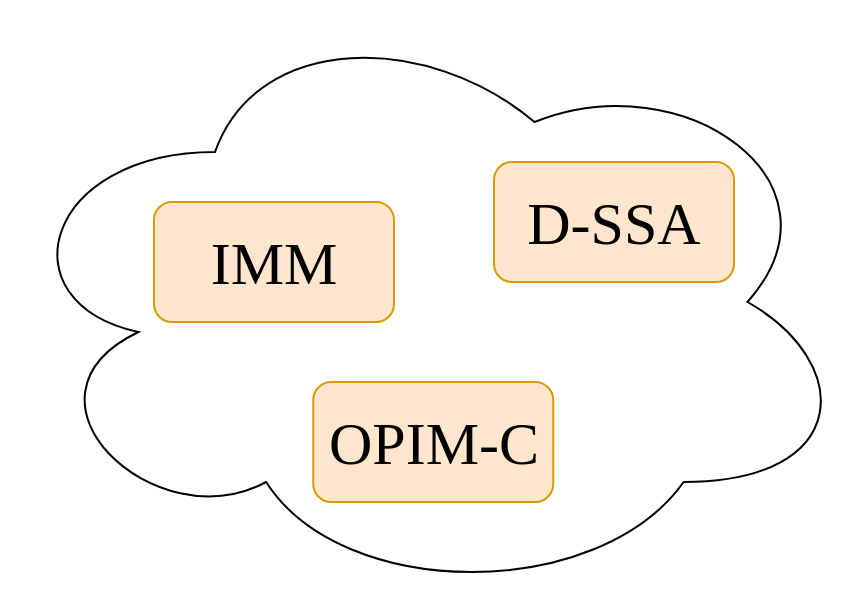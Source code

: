 <mxfile version="24.0.4" type="github">
  <diagram name="第 1 页" id="DkaZGUdUfPy2FzlaKwNX">
    <mxGraphModel dx="1434" dy="802" grid="1" gridSize="10" guides="1" tooltips="1" connect="1" arrows="1" fold="1" page="1" pageScale="1" pageWidth="827" pageHeight="1169" math="0" shadow="0">
      <root>
        <mxCell id="0" />
        <mxCell id="1" parent="0" />
        <mxCell id="2cb4IjYmStpNNC32FOYD-5" value="" style="group" vertex="1" connectable="0" parent="1">
          <mxGeometry x="64" y="320" width="426" height="300" as="geometry" />
        </mxCell>
        <mxCell id="2cb4IjYmStpNNC32FOYD-4" value="" style="ellipse;shape=cloud;whiteSpace=wrap;html=1;" vertex="1" parent="2cb4IjYmStpNNC32FOYD-5">
          <mxGeometry width="426" height="300" as="geometry" />
        </mxCell>
        <mxCell id="2cb4IjYmStpNNC32FOYD-1" value="&lt;font style=&quot;font-size: 30px;&quot; face=&quot;Times New Roman&quot;&gt;IMM&lt;/font&gt;" style="rounded=1;whiteSpace=wrap;html=1;fillColor=#ffe6cc;strokeColor=#d79b00;" vertex="1" parent="2cb4IjYmStpNNC32FOYD-5">
          <mxGeometry x="76" y="100" width="120" height="60" as="geometry" />
        </mxCell>
        <mxCell id="2cb4IjYmStpNNC32FOYD-2" value="&lt;font style=&quot;font-size: 30px;&quot; face=&quot;Times New Roman&quot;&gt;OPIM-C&lt;/font&gt;" style="rounded=1;whiteSpace=wrap;html=1;fillColor=#ffe6cc;strokeColor=#d79b00;" vertex="1" parent="2cb4IjYmStpNNC32FOYD-5">
          <mxGeometry x="155.63" y="190" width="120" height="60" as="geometry" />
        </mxCell>
        <mxCell id="2cb4IjYmStpNNC32FOYD-3" value="&lt;font style=&quot;font-size: 30px;&quot; face=&quot;Times New Roman&quot;&gt;D-SSA&lt;/font&gt;" style="rounded=1;whiteSpace=wrap;html=1;fillColor=#ffe6cc;strokeColor=#d79b00;" vertex="1" parent="2cb4IjYmStpNNC32FOYD-5">
          <mxGeometry x="246" y="80" width="120" height="60" as="geometry" />
        </mxCell>
      </root>
    </mxGraphModel>
  </diagram>
</mxfile>
